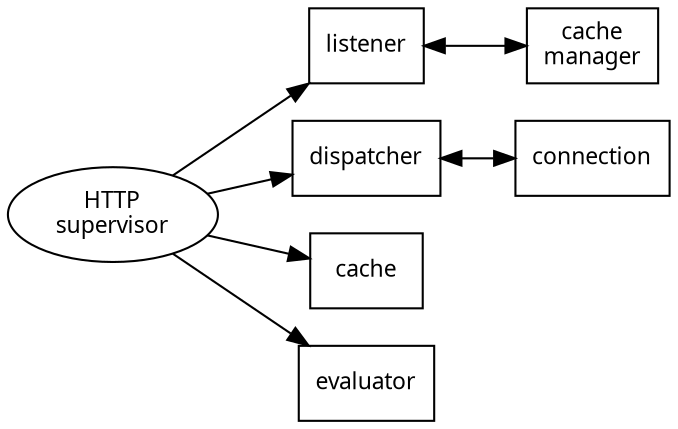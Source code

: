 digraph G {
  concentrate=true;
  graph [margin=0,rankdir=LR];
  node [shape=box,fontname="Latin Modern Roman",fontsize=11];
  supervisor [label="HTTP\nsupervisor",shape=ellipse];
  listener [label="listener"];
  dispatcher [label="dispatcher"];
  cachemgr [label="cache\nmanager"];
  supervisor -> listener;
  supervisor -> cache;
  supervisor -> dispatcher;
  supervisor -> evaluator;
  listener -> cachemgr;
  cachemgr -> listener;
  dispatcher -> connection;
  connection -> dispatcher;
}
